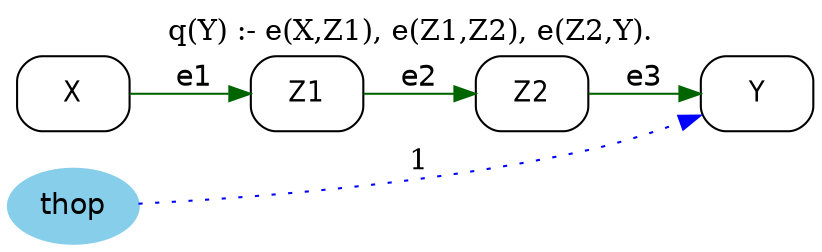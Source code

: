 strict digraph G {
	graph [bb="0,0,375.19,113",
		label="q(Y) :- e(X,Z1), e(Z1,Z2), e(Z2,Y).",
		labelloc=t,
		lheight=0.21,
		lp="187.6,101.5",
		lwidth=2.78,
		rankdir=LR
	];
	node [label="\N"];
	X	 [fontname="Helvetica-Narrow",
		height=0.5,
		pos="28.597,72",
		shape=box,
		style=rounded,
		width=0.75];
	Z1	 [fontname="Helvetica-Narrow",
		height=0.5,
		pos="136.19,72",
		shape=box,
		style=rounded,
		width=0.75];
	X -> Z1	 [color=darkgreen,
		fontname=helvetica,
		label=e1,
		lp="83.195,79.5",
		pos="e,109.05,72 55.749,72 68.747,72 84.521,72 98.646,72"];
	Z2	 [fontname="Helvetica-Narrow",
		height=0.5,
		pos="242.19,72",
		shape=box,
		style=rounded,
		width=0.75];
	Z1 -> Z2	 [color=darkgreen,
		fontname=helvetica,
		label=e2,
		lp="189.19,79.5",
		pos="e,214.85,72 163.22,72 175.83,72 191.05,72 204.74,72"];
	Y	 [fontname="Helvetica-Narrow",
		height=0.5,
		pos="348.19,72",
		shape=box,
		style=rounded,
		width=0.75];
	Z2 -> Y	 [color=darkgreen,
		fontname=helvetica,
		label=e3,
		lp="295.19,79.5",
		pos="e,320.85,72 269.22,72 281.83,72 297.05,72 310.74,72"];
	thop	 [color=skyblue,
		fillcolor=skyblue,
		fontname=helvetica,
		height=0.5,
		pos="28.597,18",
		shape=oval,
		style="filled,rounded",
		width=0.79437];
	thop -> Y	 [color=blue,
		constraint=false,
		label=1,
		lp="189.19,39.5",
		pos="e,321.19,61.139 57.449,19.21 102.95,21.571 193.93,28.127 269.19,45 283.28,48.158 298.37,52.947 311.54,57.618",
		style=dotted];
}

